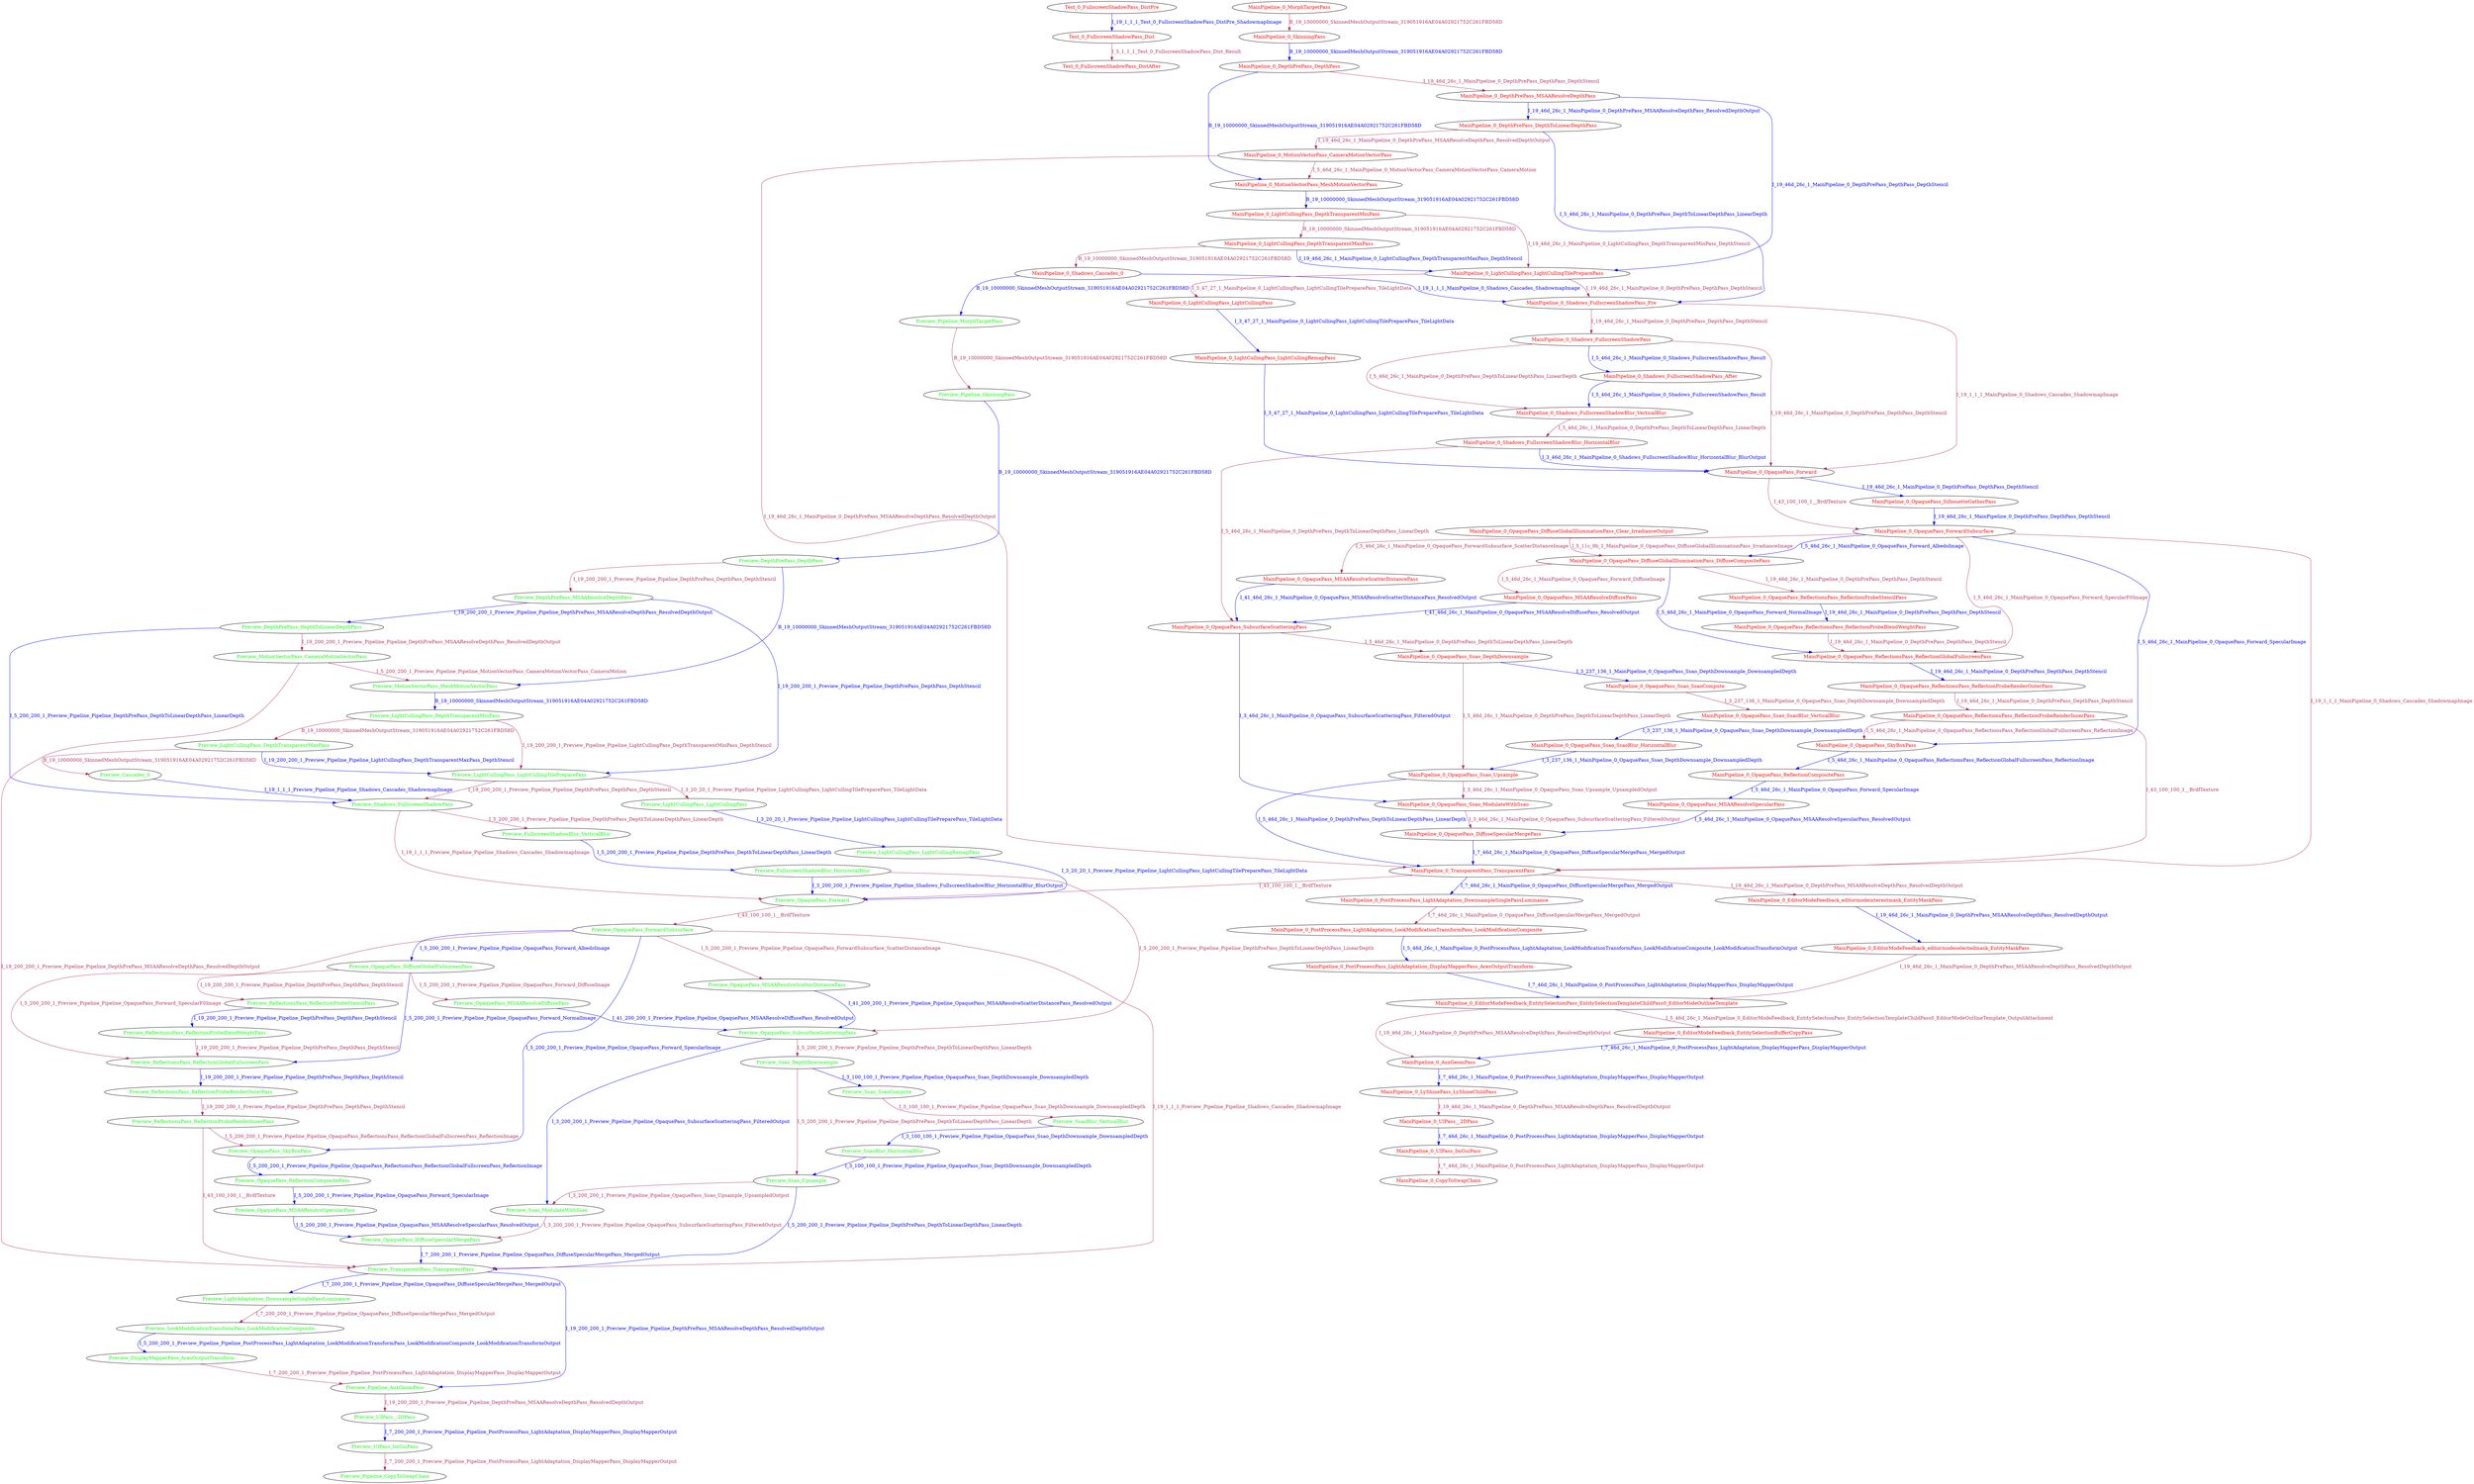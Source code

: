 digraph { Test_0_FullscreenShadowPass_DistAfter [fontcolor=red]
 Test_0_FullscreenShadowPass_Dist [fontcolor=red]
 Test_0_FullscreenShadowPass_DistPre [fontcolor=red]
 Preview_Pipeline_CopyToSwapChain [fontcolor=green]
 Preview_UIPass_ImGuiPass [fontcolor=green]
 Preview_UIPass__2DPass [fontcolor=green]
 Preview_Pipeline_AuxGeomPass [fontcolor=green]
 Preview_DisplayMapperPass_AcesOutputTransform [fontcolor=green]
 Preview_LookModificationTransformPass_LookModificationComposite [fontcolor=green]
 Preview_LightAdaptation_DownsampleSinglePassLuminance [fontcolor=green]
 Preview_TransparentPass_TransparentPass [fontcolor=green]
 Preview_OpaquePass_DiffuseSpecularMergePass [fontcolor=green]
 Preview_Ssao_ModulateWithSsao [fontcolor=green]
 Preview_Ssao_Upsample [fontcolor=green]
 Preview_SsaoBlur_HorizontalBlur [fontcolor=green]
 Preview_SsaoBlur_VerticalBlur [fontcolor=green]
 Preview_Ssao_SsaoCompute [fontcolor=green]
 Preview_Ssao_DepthDownsample [fontcolor=green]
 Preview_OpaquePass_SubsurfaceScatteringPass [fontcolor=green]
 Preview_OpaquePass_MSAAResolveScatterDistancePass [fontcolor=green]
 Preview_OpaquePass_MSAAResolveSpecularPass [fontcolor=green]
 Preview_OpaquePass_MSAAResolveDiffusePass [fontcolor=green]
 Preview_OpaquePass_ReflectionCompositePass [fontcolor=green]
 Preview_OpaquePass_SkyBoxPass [fontcolor=green]
 Preview_ReflectionsPass_ReflectionProbeRenderInnerPass [fontcolor=green]
 Preview_ReflectionsPass_ReflectionProbeRenderOuterPass [fontcolor=green]
 Preview_ReflectionsPass_ReflectionGlobalFullscreenPass [fontcolor=green]
 Preview_ReflectionsPass_ReflectionProbeBlendWeightPass [fontcolor=green]
 Preview_ReflectionsPass_ReflectionProbeStencilPass [fontcolor=green]
 Preview_OpaquePass_DiffuseGlobalFullscreenPass [fontcolor=green]
 Preview_OpaquePass_ForwardSubsurface [fontcolor=green]
 Preview_OpaquePass_Forward [fontcolor=green]
 Preview_FullscreenShadowBlur_HorizontalBlur [fontcolor=green]
 Preview_FullscreenShadowBlur_VerticalBlur [fontcolor=green]
 Preview_Shadows_FullscreenShadowPass [fontcolor=green]
 Preview_Cascades_0 [fontcolor=green]
 Preview_LightCullingPass_LightCullingRemapPass [fontcolor=green]
 Preview_LightCullingPass_LightCullingPass [fontcolor=green]
 Preview_LightCullingPass_LightCullingTilePreparePass [fontcolor=green]
 Preview_LightCullingPass_DepthTransparentMaxPass [fontcolor=green]
 Preview_LightCullingPass_DepthTransparentMinPass [fontcolor=green]
 Preview_MotionVectorPass_MeshMotionVectorPass [fontcolor=green]
 Preview_MotionVectorPass_CameraMotionVectorPass [fontcolor=green]
 Preview_DepthPrePass_DepthToLinearDepthPass [fontcolor=green]
 Preview_DepthPrePass_MSAAResolveDepthPass [fontcolor=green]
 Preview_DepthPrePass_DepthPass [fontcolor=green]
 Preview_Pipeline_SkinningPass [fontcolor=green]
 Preview_Pipeline_MorphTargetPass [fontcolor=green]
 MainPipeline_0_CopyToSwapChain [fontcolor=red]
 MainPipeline_0_UIPass_ImGuiPass [fontcolor=red]
 MainPipeline_0_UIPass__2DPass [fontcolor=red]
 MainPipeline_0_LyShinePass_LyShineChildPass [fontcolor=red]
 MainPipeline_0_AuxGeomPass [fontcolor=red]
 MainPipeline_0_EditorModeFeedback_EntitySelectionBufferCopyPass [fontcolor=red]
 MainPipeline_0_EditorModeFeedback_EntitySelectionPass_EntitySelectionTemplateChildPass0_EditorModeOutlineTemplate [fontcolor=red]
 MainPipeline_0_EditorModeFeedback_editormodeselectedmask_EntityMaskPass [fontcolor=red]
 MainPipeline_0_EditorModeFeedback_editormodeinterestmask_EntityMaskPass [fontcolor=red]
 MainPipeline_0_PostProcessPass_LightAdaptation_DisplayMapperPass_AcesOutputTransform [fontcolor=red]
 MainPipeline_0_PostProcessPass_LightAdaptation_LookModificationTransformPass_LookModificationComposite [fontcolor=red]
 MainPipeline_0_PostProcessPass_LightAdaptation_DownsampleSinglePassLuminance [fontcolor=red]
 MainPipeline_0_TransparentPass_TransparentPass [fontcolor=red]
 MainPipeline_0_OpaquePass_DiffuseSpecularMergePass [fontcolor=red]
 MainPipeline_0_OpaquePass_Ssao_ModulateWithSsao [fontcolor=red]
 MainPipeline_0_OpaquePass_Ssao_Upsample [fontcolor=red]
 MainPipeline_0_OpaquePass_Ssao_SsaoBlur_HorizontalBlur [fontcolor=red]
 MainPipeline_0_OpaquePass_Ssao_SsaoBlur_VerticalBlur [fontcolor=red]
 MainPipeline_0_OpaquePass_Ssao_SsaoCompute [fontcolor=red]
 MainPipeline_0_OpaquePass_Ssao_DepthDownsample [fontcolor=red]
 MainPipeline_0_OpaquePass_SubsurfaceScatteringPass [fontcolor=red]
 MainPipeline_0_OpaquePass_MSAAResolveScatterDistancePass [fontcolor=red]
 MainPipeline_0_OpaquePass_MSAAResolveSpecularPass [fontcolor=red]
 MainPipeline_0_OpaquePass_MSAAResolveDiffusePass [fontcolor=red]
 MainPipeline_0_OpaquePass_ReflectionCompositePass [fontcolor=red]
 MainPipeline_0_OpaquePass_SkyBoxPass [fontcolor=red]
 MainPipeline_0_OpaquePass_ReflectionsPass_ReflectionProbeRenderInnerPass [fontcolor=red]
 MainPipeline_0_OpaquePass_ReflectionsPass_ReflectionProbeRenderOuterPass [fontcolor=red]
 MainPipeline_0_OpaquePass_ReflectionsPass_ReflectionGlobalFullscreenPass [fontcolor=red]
 MainPipeline_0_OpaquePass_ReflectionsPass_ReflectionProbeBlendWeightPass [fontcolor=red]
 MainPipeline_0_OpaquePass_ReflectionsPass_ReflectionProbeStencilPass [fontcolor=red]
 MainPipeline_0_OpaquePass_DiffuseGlobalIlluminationPass_DiffuseCompositePass [fontcolor=red]
 MainPipeline_0_OpaquePass_DiffuseGlobalIlluminationPass_Clear_IrradianceOutput [fontcolor=red]
 MainPipeline_0_OpaquePass_ForwardSubsurface [fontcolor=red]
 MainPipeline_0_OpaquePass_SilhouetteGatherPass [fontcolor=red]
 MainPipeline_0_OpaquePass_Forward [fontcolor=red]
 MainPipeline_0_Shadows_FullscreenShadowBlur_HorizontalBlur [fontcolor=red]
 MainPipeline_0_Shadows_FullscreenShadowBlur_VerticalBlur [fontcolor=red]
 MainPipeline_0_Shadows_FullscreenShadowPass_After [fontcolor=red]
 MainPipeline_0_Shadows_FullscreenShadowPass [fontcolor=red]
 MainPipeline_0_Shadows_FullscreenShadowPass_Pre [fontcolor=red]
 MainPipeline_0_Shadows_Cascades_0 [fontcolor=red]
 MainPipeline_0_LightCullingPass_LightCullingRemapPass [fontcolor=red]
 MainPipeline_0_LightCullingPass_LightCullingPass [fontcolor=red]
 MainPipeline_0_LightCullingPass_LightCullingTilePreparePass [fontcolor=red]
 MainPipeline_0_LightCullingPass_DepthTransparentMaxPass [fontcolor=red]
 MainPipeline_0_LightCullingPass_DepthTransparentMinPass [fontcolor=red]
 MainPipeline_0_MotionVectorPass_MeshMotionVectorPass [fontcolor=red]
 MainPipeline_0_MotionVectorPass_CameraMotionVectorPass [fontcolor=red]
 MainPipeline_0_DepthPrePass_DepthToLinearDepthPass [fontcolor=red]
 MainPipeline_0_DepthPrePass_MSAAResolveDepthPass [fontcolor=red]
 MainPipeline_0_DepthPrePass_DepthPass [fontcolor=red]
 MainPipeline_0_SkinningPass [fontcolor=red]
 MainPipeline_0_MorphTargetPass [fontcolor=red]
  MainPipeline_0_MorphTargetPass -> MainPipeline_0_SkinningPass  [label=B_19_10000000_SkinnedMeshOutputStream_319051916AE04A02921752C261FBD58D]
 [color=maroon] [fontcolor=maroon]  MainPipeline_0_SkinningPass -> MainPipeline_0_DepthPrePass_DepthPass  [label=B_19_10000000_SkinnedMeshOutputStream_319051916AE04A02921752C261FBD58D]
 [color=blue] [fontcolor=blue]  MainPipeline_0_DepthPrePass_DepthPass -> MainPipeline_0_DepthPrePass_MSAAResolveDepthPass  [label=I_19_46d_26c_1_MainPipeline_0_DepthPrePass_DepthPass_DepthStencil]
 [color=maroon] [fontcolor=maroon]  MainPipeline_0_DepthPrePass_MSAAResolveDepthPass -> MainPipeline_0_DepthPrePass_DepthToLinearDepthPass  [label=I_19_46d_26c_1_MainPipeline_0_DepthPrePass_MSAAResolveDepthPass_ResolvedDepthOutput]
 [color=blue] [fontcolor=blue]  MainPipeline_0_DepthPrePass_DepthToLinearDepthPass -> MainPipeline_0_MotionVectorPass_CameraMotionVectorPass  [label=I_19_46d_26c_1_MainPipeline_0_DepthPrePass_MSAAResolveDepthPass_ResolvedDepthOutput]
 [color=maroon] [fontcolor=maroon]  MainPipeline_0_DepthPrePass_DepthPass -> MainPipeline_0_MotionVectorPass_MeshMotionVectorPass  [label=B_19_10000000_SkinnedMeshOutputStream_319051916AE04A02921752C261FBD58D]
 [color=blue] [fontcolor=blue]  MainPipeline_0_MotionVectorPass_CameraMotionVectorPass -> MainPipeline_0_MotionVectorPass_MeshMotionVectorPass  [label=I_5_46d_26c_1_MainPipeline_0_MotionVectorPass_CameraMotionVectorPass_CameraMotion]
 [color=maroon] [fontcolor=maroon]  MainPipeline_0_MotionVectorPass_MeshMotionVectorPass -> MainPipeline_0_LightCullingPass_DepthTransparentMinPass  [label=B_19_10000000_SkinnedMeshOutputStream_319051916AE04A02921752C261FBD58D]
 [color=blue] [fontcolor=blue]  MainPipeline_0_LightCullingPass_DepthTransparentMinPass -> MainPipeline_0_LightCullingPass_DepthTransparentMaxPass  [label=B_19_10000000_SkinnedMeshOutputStream_319051916AE04A02921752C261FBD58D]
 [color=maroon] [fontcolor=maroon]  MainPipeline_0_DepthPrePass_MSAAResolveDepthPass -> MainPipeline_0_LightCullingPass_LightCullingTilePreparePass  [label=I_19_46d_26c_1_MainPipeline_0_DepthPrePass_DepthPass_DepthStencil]
 [color=blue] [fontcolor=blue]  MainPipeline_0_LightCullingPass_DepthTransparentMinPass -> MainPipeline_0_LightCullingPass_LightCullingTilePreparePass  [label=I_19_46d_26c_1_MainPipeline_0_LightCullingPass_DepthTransparentMinPass_DepthStencil]
 [color=maroon] [fontcolor=maroon]  MainPipeline_0_LightCullingPass_DepthTransparentMaxPass -> MainPipeline_0_LightCullingPass_LightCullingTilePreparePass  [label=I_19_46d_26c_1_MainPipeline_0_LightCullingPass_DepthTransparentMaxPass_DepthStencil]
 [color=blue] [fontcolor=blue]  MainPipeline_0_LightCullingPass_LightCullingTilePreparePass -> MainPipeline_0_LightCullingPass_LightCullingPass  [label=I_3_47_27_1_MainPipeline_0_LightCullingPass_LightCullingTilePreparePass_TileLightData]
 [color=maroon] [fontcolor=maroon]  MainPipeline_0_LightCullingPass_LightCullingPass -> MainPipeline_0_LightCullingPass_LightCullingRemapPass  [label=I_3_47_27_1_MainPipeline_0_LightCullingPass_LightCullingTilePreparePass_TileLightData]
 [color=blue] [fontcolor=blue]  MainPipeline_0_LightCullingPass_DepthTransparentMaxPass -> MainPipeline_0_Shadows_Cascades_0  [label=B_19_10000000_SkinnedMeshOutputStream_319051916AE04A02921752C261FBD58D]
 [color=maroon] [fontcolor=maroon]  MainPipeline_0_Shadows_Cascades_0 -> MainPipeline_0_Shadows_FullscreenShadowPass_Pre  [label=I_19_1_1_1_MainPipeline_0_Shadows_Cascades_ShadowmapImage]
 [color=blue] [fontcolor=blue]  MainPipeline_0_LightCullingPass_LightCullingTilePreparePass -> MainPipeline_0_Shadows_FullscreenShadowPass_Pre  [label=I_19_46d_26c_1_MainPipeline_0_DepthPrePass_DepthPass_DepthStencil]
 [color=maroon] [fontcolor=maroon]  MainPipeline_0_DepthPrePass_DepthToLinearDepthPass -> MainPipeline_0_Shadows_FullscreenShadowPass_Pre  [label=I_5_46d_26c_1_MainPipeline_0_DepthPrePass_DepthToLinearDepthPass_LinearDepth]
 [color=blue] [fontcolor=blue]  MainPipeline_0_Shadows_FullscreenShadowPass_Pre -> MainPipeline_0_Shadows_FullscreenShadowPass  [label=I_19_46d_26c_1_MainPipeline_0_DepthPrePass_DepthPass_DepthStencil]
 [color=maroon] [fontcolor=maroon]  MainPipeline_0_Shadows_FullscreenShadowPass -> MainPipeline_0_Shadows_FullscreenShadowPass_After  [label=I_5_46d_26c_1_MainPipeline_0_Shadows_FullscreenShadowPass_Result]
 [color=blue] [fontcolor=blue]  MainPipeline_0_Shadows_FullscreenShadowPass -> MainPipeline_0_Shadows_FullscreenShadowBlur_VerticalBlur  [label=I_5_46d_26c_1_MainPipeline_0_DepthPrePass_DepthToLinearDepthPass_LinearDepth]
 [color=maroon] [fontcolor=maroon]  MainPipeline_0_Shadows_FullscreenShadowPass_After -> MainPipeline_0_Shadows_FullscreenShadowBlur_VerticalBlur  [label=I_5_46d_26c_1_MainPipeline_0_Shadows_FullscreenShadowPass_Result]
 [color=blue] [fontcolor=blue]  MainPipeline_0_Shadows_FullscreenShadowBlur_VerticalBlur -> MainPipeline_0_Shadows_FullscreenShadowBlur_HorizontalBlur  [label=I_5_46d_26c_1_MainPipeline_0_DepthPrePass_DepthToLinearDepthPass_LinearDepth]
 [color=maroon] [fontcolor=maroon]  MainPipeline_0_Shadows_FullscreenShadowBlur_HorizontalBlur -> MainPipeline_0_OpaquePass_Forward  [label=I_3_46d_26c_1_MainPipeline_0_Shadows_FullscreenShadowBlur_HorizontalBlur_BlurOutput]
 [color=blue] [fontcolor=blue]  MainPipeline_0_Shadows_FullscreenShadowPass_Pre -> MainPipeline_0_OpaquePass_Forward  [label=I_19_1_1_1_MainPipeline_0_Shadows_Cascades_ShadowmapImage]
 [color=maroon] [fontcolor=maroon]  MainPipeline_0_LightCullingPass_LightCullingRemapPass -> MainPipeline_0_OpaquePass_Forward  [label=I_3_47_27_1_MainPipeline_0_LightCullingPass_LightCullingTilePreparePass_TileLightData]
 [color=blue] [fontcolor=blue]  MainPipeline_0_Shadows_FullscreenShadowPass -> MainPipeline_0_OpaquePass_Forward  [label=I_19_46d_26c_1_MainPipeline_0_DepthPrePass_DepthPass_DepthStencil]
 [color=maroon] [fontcolor=maroon]  MainPipeline_0_OpaquePass_Forward -> MainPipeline_0_OpaquePass_SilhouetteGatherPass  [label=I_19_46d_26c_1_MainPipeline_0_DepthPrePass_DepthPass_DepthStencil]
 [color=blue] [fontcolor=blue]  MainPipeline_0_OpaquePass_Forward -> MainPipeline_0_OpaquePass_ForwardSubsurface  [label=I_43_100_100_1__BrdfTexture]
 [color=maroon] [fontcolor=maroon]  MainPipeline_0_OpaquePass_SilhouetteGatherPass -> MainPipeline_0_OpaquePass_ForwardSubsurface  [label=I_19_46d_26c_1_MainPipeline_0_DepthPrePass_DepthPass_DepthStencil]
 [color=blue] [fontcolor=blue]  MainPipeline_0_OpaquePass_DiffuseGlobalIlluminationPass_Clear_IrradianceOutput -> MainPipeline_0_OpaquePass_DiffuseGlobalIlluminationPass_DiffuseCompositePass  [label=I_5_11c_9b_1_MainPipeline_0_OpaquePass_DiffuseGlobalIlluminationPass_IrradianceImage]
 [color=maroon] [fontcolor=maroon]  MainPipeline_0_OpaquePass_ForwardSubsurface -> MainPipeline_0_OpaquePass_DiffuseGlobalIlluminationPass_DiffuseCompositePass  [label=I_5_46d_26c_1_MainPipeline_0_OpaquePass_Forward_AlbedoImage]
 [color=blue] [fontcolor=blue]  MainPipeline_0_OpaquePass_DiffuseGlobalIlluminationPass_DiffuseCompositePass -> MainPipeline_0_OpaquePass_ReflectionsPass_ReflectionProbeStencilPass  [label=I_19_46d_26c_1_MainPipeline_0_DepthPrePass_DepthPass_DepthStencil]
 [color=maroon] [fontcolor=maroon]  MainPipeline_0_OpaquePass_ReflectionsPass_ReflectionProbeStencilPass -> MainPipeline_0_OpaquePass_ReflectionsPass_ReflectionProbeBlendWeightPass  [label=I_19_46d_26c_1_MainPipeline_0_DepthPrePass_DepthPass_DepthStencil]
 [color=blue] [fontcolor=blue]  MainPipeline_0_OpaquePass_ReflectionsPass_ReflectionProbeBlendWeightPass -> MainPipeline_0_OpaquePass_ReflectionsPass_ReflectionGlobalFullscreenPass  [label=I_19_46d_26c_1_MainPipeline_0_DepthPrePass_DepthPass_DepthStencil]
 [color=maroon] [fontcolor=maroon]  MainPipeline_0_OpaquePass_DiffuseGlobalIlluminationPass_DiffuseCompositePass -> MainPipeline_0_OpaquePass_ReflectionsPass_ReflectionGlobalFullscreenPass  [label=I_5_46d_26c_1_MainPipeline_0_OpaquePass_Forward_NormalImage]
 [color=blue] [fontcolor=blue]  MainPipeline_0_OpaquePass_ForwardSubsurface -> MainPipeline_0_OpaquePass_ReflectionsPass_ReflectionGlobalFullscreenPass  [label=I_5_46d_26c_1_MainPipeline_0_OpaquePass_Forward_SpecularF0Image]
 [color=maroon] [fontcolor=maroon]  MainPipeline_0_OpaquePass_ReflectionsPass_ReflectionGlobalFullscreenPass -> MainPipeline_0_OpaquePass_ReflectionsPass_ReflectionProbeRenderOuterPass  [label=I_19_46d_26c_1_MainPipeline_0_DepthPrePass_DepthPass_DepthStencil]
 [color=blue] [fontcolor=blue]  MainPipeline_0_OpaquePass_ReflectionsPass_ReflectionProbeRenderOuterPass -> MainPipeline_0_OpaquePass_ReflectionsPass_ReflectionProbeRenderInnerPass  [label=I_19_46d_26c_1_MainPipeline_0_DepthPrePass_DepthPass_DepthStencil]
 [color=maroon] [fontcolor=maroon]  MainPipeline_0_OpaquePass_ForwardSubsurface -> MainPipeline_0_OpaquePass_SkyBoxPass  [label=I_5_46d_26c_1_MainPipeline_0_OpaquePass_Forward_SpecularImage]
 [color=blue] [fontcolor=blue]  MainPipeline_0_OpaquePass_ReflectionsPass_ReflectionProbeRenderInnerPass -> MainPipeline_0_OpaquePass_SkyBoxPass  [label=I_5_46d_26c_1_MainPipeline_0_OpaquePass_ReflectionsPass_ReflectionGlobalFullscreenPass_ReflectionImage]
 [color=maroon] [fontcolor=maroon]  MainPipeline_0_OpaquePass_SkyBoxPass -> MainPipeline_0_OpaquePass_ReflectionCompositePass  [label=I_5_46d_26c_1_MainPipeline_0_OpaquePass_ReflectionsPass_ReflectionGlobalFullscreenPass_ReflectionImage]
 [color=blue] [fontcolor=blue]  MainPipeline_0_OpaquePass_DiffuseGlobalIlluminationPass_DiffuseCompositePass -> MainPipeline_0_OpaquePass_MSAAResolveDiffusePass  [label=I_5_46d_26c_1_MainPipeline_0_OpaquePass_Forward_DiffuseImage]
 [color=maroon] [fontcolor=maroon]  MainPipeline_0_OpaquePass_ReflectionCompositePass -> MainPipeline_0_OpaquePass_MSAAResolveSpecularPass  [label=I_5_46d_26c_1_MainPipeline_0_OpaquePass_Forward_SpecularImage]
 [color=blue] [fontcolor=blue]  MainPipeline_0_OpaquePass_ForwardSubsurface -> MainPipeline_0_OpaquePass_MSAAResolveScatterDistancePass  [label=I_5_46d_26c_1_MainPipeline_0_OpaquePass_ForwardSubsurface_ScatterDistanceImage]
 [color=maroon] [fontcolor=maroon]  MainPipeline_0_OpaquePass_MSAAResolveDiffusePass -> MainPipeline_0_OpaquePass_SubsurfaceScatteringPass  [label=I_41_46d_26c_1_MainPipeline_0_OpaquePass_MSAAResolveDiffusePass_ResolvedOutput]
 [color=blue] [fontcolor=blue]  MainPipeline_0_Shadows_FullscreenShadowBlur_HorizontalBlur -> MainPipeline_0_OpaquePass_SubsurfaceScatteringPass  [label=I_5_46d_26c_1_MainPipeline_0_DepthPrePass_DepthToLinearDepthPass_LinearDepth]
 [color=maroon] [fontcolor=maroon]  MainPipeline_0_OpaquePass_MSAAResolveScatterDistancePass -> MainPipeline_0_OpaquePass_SubsurfaceScatteringPass  [label=I_41_46d_26c_1_MainPipeline_0_OpaquePass_MSAAResolveScatterDistancePass_ResolvedOutput]
 [color=blue] [fontcolor=blue]  MainPipeline_0_OpaquePass_SubsurfaceScatteringPass -> MainPipeline_0_OpaquePass_Ssao_DepthDownsample  [label=I_5_46d_26c_1_MainPipeline_0_DepthPrePass_DepthToLinearDepthPass_LinearDepth]
 [color=maroon] [fontcolor=maroon]  MainPipeline_0_OpaquePass_Ssao_DepthDownsample -> MainPipeline_0_OpaquePass_Ssao_SsaoCompute  [label=I_3_237_136_1_MainPipeline_0_OpaquePass_Ssao_DepthDownsample_DownsampledDepth]
 [color=blue] [fontcolor=blue]  MainPipeline_0_OpaquePass_Ssao_SsaoCompute -> MainPipeline_0_OpaquePass_Ssao_SsaoBlur_VerticalBlur  [label=I_3_237_136_1_MainPipeline_0_OpaquePass_Ssao_DepthDownsample_DownsampledDepth]
 [color=maroon] [fontcolor=maroon]  MainPipeline_0_OpaquePass_Ssao_SsaoBlur_VerticalBlur -> MainPipeline_0_OpaquePass_Ssao_SsaoBlur_HorizontalBlur  [label=I_3_237_136_1_MainPipeline_0_OpaquePass_Ssao_DepthDownsample_DownsampledDepth]
 [color=blue] [fontcolor=blue]  MainPipeline_0_OpaquePass_Ssao_DepthDownsample -> MainPipeline_0_OpaquePass_Ssao_Upsample  [label=I_5_46d_26c_1_MainPipeline_0_DepthPrePass_DepthToLinearDepthPass_LinearDepth]
 [color=maroon] [fontcolor=maroon]  MainPipeline_0_OpaquePass_Ssao_SsaoBlur_HorizontalBlur -> MainPipeline_0_OpaquePass_Ssao_Upsample  [label=I_3_237_136_1_MainPipeline_0_OpaquePass_Ssao_DepthDownsample_DownsampledDepth]
 [color=blue] [fontcolor=blue]  MainPipeline_0_OpaquePass_Ssao_Upsample -> MainPipeline_0_OpaquePass_Ssao_ModulateWithSsao  [label=I_3_46d_26c_1_MainPipeline_0_OpaquePass_Ssao_Upsample_UpsampledOutput]
 [color=maroon] [fontcolor=maroon]  MainPipeline_0_OpaquePass_SubsurfaceScatteringPass -> MainPipeline_0_OpaquePass_Ssao_ModulateWithSsao  [label=I_3_46d_26c_1_MainPipeline_0_OpaquePass_SubsurfaceScatteringPass_FilteredOutput]
 [color=blue] [fontcolor=blue]  MainPipeline_0_OpaquePass_Ssao_ModulateWithSsao -> MainPipeline_0_OpaquePass_DiffuseSpecularMergePass  [label=I_3_46d_26c_1_MainPipeline_0_OpaquePass_SubsurfaceScatteringPass_FilteredOutput]
 [color=maroon] [fontcolor=maroon]  MainPipeline_0_OpaquePass_MSAAResolveSpecularPass -> MainPipeline_0_OpaquePass_DiffuseSpecularMergePass  [label=I_5_46d_26c_1_MainPipeline_0_OpaquePass_MSAAResolveSpecularPass_ResolvedOutput]
 [color=blue] [fontcolor=blue]  MainPipeline_0_OpaquePass_ReflectionsPass_ReflectionProbeRenderInnerPass -> MainPipeline_0_TransparentPass_TransparentPass  [label=I_43_100_100_1__BrdfTexture]
 [color=maroon] [fontcolor=maroon]  MainPipeline_0_OpaquePass_DiffuseSpecularMergePass -> MainPipeline_0_TransparentPass_TransparentPass  [label=I_7_46d_26c_1_MainPipeline_0_OpaquePass_DiffuseSpecularMergePass_MergedOutput]
 [color=blue] [fontcolor=blue]  MainPipeline_0_OpaquePass_ForwardSubsurface -> MainPipeline_0_TransparentPass_TransparentPass  [label=I_19_1_1_1_MainPipeline_0_Shadows_Cascades_ShadowmapImage]
 [color=maroon] [fontcolor=maroon]  MainPipeline_0_OpaquePass_Ssao_Upsample -> MainPipeline_0_TransparentPass_TransparentPass  [label=I_5_46d_26c_1_MainPipeline_0_DepthPrePass_DepthToLinearDepthPass_LinearDepth]
 [color=blue] [fontcolor=blue]  MainPipeline_0_MotionVectorPass_CameraMotionVectorPass -> MainPipeline_0_TransparentPass_TransparentPass  [label=I_19_46d_26c_1_MainPipeline_0_DepthPrePass_MSAAResolveDepthPass_ResolvedDepthOutput]
 [color=maroon] [fontcolor=maroon]  MainPipeline_0_TransparentPass_TransparentPass -> MainPipeline_0_PostProcessPass_LightAdaptation_DownsampleSinglePassLuminance  [label=I_7_46d_26c_1_MainPipeline_0_OpaquePass_DiffuseSpecularMergePass_MergedOutput]
 [color=blue] [fontcolor=blue]  MainPipeline_0_PostProcessPass_LightAdaptation_DownsampleSinglePassLuminance -> MainPipeline_0_PostProcessPass_LightAdaptation_LookModificationTransformPass_LookModificationComposite  [label=I_7_46d_26c_1_MainPipeline_0_OpaquePass_DiffuseSpecularMergePass_MergedOutput]
 [color=maroon] [fontcolor=maroon]  MainPipeline_0_PostProcessPass_LightAdaptation_LookModificationTransformPass_LookModificationComposite -> MainPipeline_0_PostProcessPass_LightAdaptation_DisplayMapperPass_AcesOutputTransform  [label=I_5_46d_26c_1_MainPipeline_0_PostProcessPass_LightAdaptation_LookModificationTransformPass_LookModificationComposite_LookModificationTransformOutput]
 [color=blue] [fontcolor=blue]  MainPipeline_0_TransparentPass_TransparentPass -> MainPipeline_0_EditorModeFeedback_editormodeinterestmask_EntityMaskPass  [label=I_19_46d_26c_1_MainPipeline_0_DepthPrePass_MSAAResolveDepthPass_ResolvedDepthOutput]
 [color=maroon] [fontcolor=maroon]  MainPipeline_0_EditorModeFeedback_editormodeinterestmask_EntityMaskPass -> MainPipeline_0_EditorModeFeedback_editormodeselectedmask_EntityMaskPass  [label=I_19_46d_26c_1_MainPipeline_0_DepthPrePass_MSAAResolveDepthPass_ResolvedDepthOutput]
 [color=blue] [fontcolor=blue]  MainPipeline_0_EditorModeFeedback_editormodeselectedmask_EntityMaskPass -> MainPipeline_0_EditorModeFeedback_EntitySelectionPass_EntitySelectionTemplateChildPass0_EditorModeOutlineTemplate  [label=I_19_46d_26c_1_MainPipeline_0_DepthPrePass_MSAAResolveDepthPass_ResolvedDepthOutput]
 [color=maroon] [fontcolor=maroon]  MainPipeline_0_PostProcessPass_LightAdaptation_DisplayMapperPass_AcesOutputTransform -> MainPipeline_0_EditorModeFeedback_EntitySelectionPass_EntitySelectionTemplateChildPass0_EditorModeOutlineTemplate  [label=I_7_46d_26c_1_MainPipeline_0_PostProcessPass_LightAdaptation_DisplayMapperPass_DisplayMapperOutput]
 [color=blue] [fontcolor=blue]  MainPipeline_0_EditorModeFeedback_EntitySelectionPass_EntitySelectionTemplateChildPass0_EditorModeOutlineTemplate -> MainPipeline_0_EditorModeFeedback_EntitySelectionBufferCopyPass  [label=I_5_46d_26c_1_MainPipeline_0_EditorModeFeedback_EntitySelectionPass_EntitySelectionTemplateChildPass0_EditorModeOutlineTemplate_OutputAttachment]
 [color=maroon] [fontcolor=maroon]  MainPipeline_0_EditorModeFeedback_EntitySelectionBufferCopyPass -> MainPipeline_0_AuxGeomPass  [label=I_7_46d_26c_1_MainPipeline_0_PostProcessPass_LightAdaptation_DisplayMapperPass_DisplayMapperOutput]
 [color=blue] [fontcolor=blue]  MainPipeline_0_EditorModeFeedback_EntitySelectionPass_EntitySelectionTemplateChildPass0_EditorModeOutlineTemplate -> MainPipeline_0_AuxGeomPass  [label=I_19_46d_26c_1_MainPipeline_0_DepthPrePass_MSAAResolveDepthPass_ResolvedDepthOutput]
 [color=maroon] [fontcolor=maroon]  MainPipeline_0_AuxGeomPass -> MainPipeline_0_LyShinePass_LyShineChildPass  [label=I_7_46d_26c_1_MainPipeline_0_PostProcessPass_LightAdaptation_DisplayMapperPass_DisplayMapperOutput]
 [color=blue] [fontcolor=blue]  MainPipeline_0_LyShinePass_LyShineChildPass -> MainPipeline_0_UIPass__2DPass  [label=I_19_46d_26c_1_MainPipeline_0_DepthPrePass_MSAAResolveDepthPass_ResolvedDepthOutput]
 [color=maroon] [fontcolor=maroon]  MainPipeline_0_UIPass__2DPass -> MainPipeline_0_UIPass_ImGuiPass  [label=I_7_46d_26c_1_MainPipeline_0_PostProcessPass_LightAdaptation_DisplayMapperPass_DisplayMapperOutput]
 [color=blue] [fontcolor=blue]  MainPipeline_0_UIPass_ImGuiPass -> MainPipeline_0_CopyToSwapChain  [label=I_7_46d_26c_1_MainPipeline_0_PostProcessPass_LightAdaptation_DisplayMapperPass_DisplayMapperOutput]
 [color=maroon] [fontcolor=maroon]  MainPipeline_0_Shadows_Cascades_0 -> Preview_Pipeline_MorphTargetPass  [label=B_19_10000000_SkinnedMeshOutputStream_319051916AE04A02921752C261FBD58D]
 [color=blue] [fontcolor=blue] Preview_Pipeline_MorphTargetPass -> Preview_Pipeline_SkinningPass  [label=B_19_10000000_SkinnedMeshOutputStream_319051916AE04A02921752C261FBD58D]
 [color=maroon] [fontcolor=maroon] Preview_Pipeline_SkinningPass -> Preview_DepthPrePass_DepthPass  [label=B_19_10000000_SkinnedMeshOutputStream_319051916AE04A02921752C261FBD58D]
 [color=blue] [fontcolor=blue] Preview_DepthPrePass_DepthPass -> Preview_DepthPrePass_MSAAResolveDepthPass  [label=I_19_200_200_1_Preview_Pipeline_Pipeline_DepthPrePass_DepthPass_DepthStencil]
 [color=maroon] [fontcolor=maroon] Preview_DepthPrePass_MSAAResolveDepthPass -> Preview_DepthPrePass_DepthToLinearDepthPass  [label=I_19_200_200_1_Preview_Pipeline_Pipeline_DepthPrePass_MSAAResolveDepthPass_ResolvedDepthOutput]
 [color=blue] [fontcolor=blue] Preview_DepthPrePass_DepthToLinearDepthPass -> Preview_MotionVectorPass_CameraMotionVectorPass  [label=I_19_200_200_1_Preview_Pipeline_Pipeline_DepthPrePass_MSAAResolveDepthPass_ResolvedDepthOutput]
 [color=maroon] [fontcolor=maroon] Preview_DepthPrePass_DepthPass -> Preview_MotionVectorPass_MeshMotionVectorPass  [label=B_19_10000000_SkinnedMeshOutputStream_319051916AE04A02921752C261FBD58D]
 [color=blue] [fontcolor=blue] Preview_MotionVectorPass_CameraMotionVectorPass -> Preview_MotionVectorPass_MeshMotionVectorPass  [label=I_5_200_200_1_Preview_Pipeline_Pipeline_MotionVectorPass_CameraMotionVectorPass_CameraMotion]
 [color=maroon] [fontcolor=maroon] Preview_MotionVectorPass_MeshMotionVectorPass -> Preview_LightCullingPass_DepthTransparentMinPass  [label=B_19_10000000_SkinnedMeshOutputStream_319051916AE04A02921752C261FBD58D]
 [color=blue] [fontcolor=blue] Preview_LightCullingPass_DepthTransparentMinPass -> Preview_LightCullingPass_DepthTransparentMaxPass  [label=B_19_10000000_SkinnedMeshOutputStream_319051916AE04A02921752C261FBD58D]
 [color=maroon] [fontcolor=maroon] Preview_DepthPrePass_MSAAResolveDepthPass -> Preview_LightCullingPass_LightCullingTilePreparePass  [label=I_19_200_200_1_Preview_Pipeline_Pipeline_DepthPrePass_DepthPass_DepthStencil]
 [color=blue] [fontcolor=blue] Preview_LightCullingPass_DepthTransparentMinPass -> Preview_LightCullingPass_LightCullingTilePreparePass  [label=I_19_200_200_1_Preview_Pipeline_Pipeline_LightCullingPass_DepthTransparentMinPass_DepthStencil]
 [color=maroon] [fontcolor=maroon] Preview_LightCullingPass_DepthTransparentMaxPass -> Preview_LightCullingPass_LightCullingTilePreparePass  [label=I_19_200_200_1_Preview_Pipeline_Pipeline_LightCullingPass_DepthTransparentMaxPass_DepthStencil]
 [color=blue] [fontcolor=blue] Preview_LightCullingPass_LightCullingTilePreparePass -> Preview_LightCullingPass_LightCullingPass  [label=I_3_20_20_1_Preview_Pipeline_Pipeline_LightCullingPass_LightCullingTilePreparePass_TileLightData]
 [color=maroon] [fontcolor=maroon] Preview_LightCullingPass_LightCullingPass -> Preview_LightCullingPass_LightCullingRemapPass  [label=I_3_20_20_1_Preview_Pipeline_Pipeline_LightCullingPass_LightCullingTilePreparePass_TileLightData]
 [color=blue] [fontcolor=blue] Preview_LightCullingPass_DepthTransparentMaxPass -> Preview_Cascades_0  [label=B_19_10000000_SkinnedMeshOutputStream_319051916AE04A02921752C261FBD58D]
 [color=maroon] [fontcolor=maroon] Preview_Cascades_0 -> Preview_Shadows_FullscreenShadowPass  [label=I_19_1_1_1_Preview_Pipeline_Pipeline_Shadows_Cascades_ShadowmapImage]
 [color=blue] [fontcolor=blue] Preview_LightCullingPass_LightCullingTilePreparePass -> Preview_Shadows_FullscreenShadowPass  [label=I_19_200_200_1_Preview_Pipeline_Pipeline_DepthPrePass_DepthPass_DepthStencil]
 [color=maroon] [fontcolor=maroon] Preview_DepthPrePass_DepthToLinearDepthPass -> Preview_Shadows_FullscreenShadowPass  [label=I_5_200_200_1_Preview_Pipeline_Pipeline_DepthPrePass_DepthToLinearDepthPass_LinearDepth]
 [color=blue] [fontcolor=blue] Preview_Shadows_FullscreenShadowPass -> Preview_FullscreenShadowBlur_VerticalBlur  [label=I_5_200_200_1_Preview_Pipeline_Pipeline_DepthPrePass_DepthToLinearDepthPass_LinearDepth]
 [color=maroon] [fontcolor=maroon] Preview_FullscreenShadowBlur_VerticalBlur -> Preview_FullscreenShadowBlur_HorizontalBlur  [label=I_5_200_200_1_Preview_Pipeline_Pipeline_DepthPrePass_DepthToLinearDepthPass_LinearDepth]
 [color=blue] [fontcolor=blue]  MainPipeline_0_TransparentPass_TransparentPass -> Preview_OpaquePass_Forward  [label=I_43_100_100_1__BrdfTexture]
 [color=maroon] [fontcolor=maroon] Preview_FullscreenShadowBlur_HorizontalBlur -> Preview_OpaquePass_Forward  [label=I_3_200_200_1_Preview_Pipeline_Pipeline_Shadows_FullscreenShadowBlur_HorizontalBlur_BlurOutput]
 [color=blue] [fontcolor=blue] Preview_Shadows_FullscreenShadowPass -> Preview_OpaquePass_Forward  [label=I_19_1_1_1_Preview_Pipeline_Pipeline_Shadows_Cascades_ShadowmapImage]
 [color=maroon] [fontcolor=maroon] Preview_LightCullingPass_LightCullingRemapPass -> Preview_OpaquePass_Forward  [label=I_3_20_20_1_Preview_Pipeline_Pipeline_LightCullingPass_LightCullingTilePreparePass_TileLightData]
 [color=blue] [fontcolor=blue] Preview_OpaquePass_Forward -> Preview_OpaquePass_ForwardSubsurface  [label=I_43_100_100_1__BrdfTexture]
 [color=maroon] [fontcolor=maroon] Preview_OpaquePass_ForwardSubsurface -> Preview_OpaquePass_DiffuseGlobalFullscreenPass  [label=I_5_200_200_1_Preview_Pipeline_Pipeline_OpaquePass_Forward_AlbedoImage]
 [color=blue] [fontcolor=blue] Preview_OpaquePass_DiffuseGlobalFullscreenPass -> Preview_ReflectionsPass_ReflectionProbeStencilPass  [label=I_19_200_200_1_Preview_Pipeline_Pipeline_DepthPrePass_DepthPass_DepthStencil]
 [color=maroon] [fontcolor=maroon] Preview_ReflectionsPass_ReflectionProbeStencilPass -> Preview_ReflectionsPass_ReflectionProbeBlendWeightPass  [label=I_19_200_200_1_Preview_Pipeline_Pipeline_DepthPrePass_DepthPass_DepthStencil]
 [color=blue] [fontcolor=blue] Preview_ReflectionsPass_ReflectionProbeBlendWeightPass -> Preview_ReflectionsPass_ReflectionGlobalFullscreenPass  [label=I_19_200_200_1_Preview_Pipeline_Pipeline_DepthPrePass_DepthPass_DepthStencil]
 [color=maroon] [fontcolor=maroon] Preview_OpaquePass_DiffuseGlobalFullscreenPass -> Preview_ReflectionsPass_ReflectionGlobalFullscreenPass  [label=I_5_200_200_1_Preview_Pipeline_Pipeline_OpaquePass_Forward_NormalImage]
 [color=blue] [fontcolor=blue] Preview_OpaquePass_ForwardSubsurface -> Preview_ReflectionsPass_ReflectionGlobalFullscreenPass  [label=I_5_200_200_1_Preview_Pipeline_Pipeline_OpaquePass_Forward_SpecularF0Image]
 [color=maroon] [fontcolor=maroon] Preview_ReflectionsPass_ReflectionGlobalFullscreenPass -> Preview_ReflectionsPass_ReflectionProbeRenderOuterPass  [label=I_19_200_200_1_Preview_Pipeline_Pipeline_DepthPrePass_DepthPass_DepthStencil]
 [color=blue] [fontcolor=blue] Preview_ReflectionsPass_ReflectionProbeRenderOuterPass -> Preview_ReflectionsPass_ReflectionProbeRenderInnerPass  [label=I_19_200_200_1_Preview_Pipeline_Pipeline_DepthPrePass_DepthPass_DepthStencil]
 [color=maroon] [fontcolor=maroon] Preview_OpaquePass_ForwardSubsurface -> Preview_OpaquePass_SkyBoxPass  [label=I_5_200_200_1_Preview_Pipeline_Pipeline_OpaquePass_Forward_SpecularImage]
 [color=blue] [fontcolor=blue] Preview_ReflectionsPass_ReflectionProbeRenderInnerPass -> Preview_OpaquePass_SkyBoxPass  [label=I_5_200_200_1_Preview_Pipeline_Pipeline_OpaquePass_ReflectionsPass_ReflectionGlobalFullscreenPass_ReflectionImage]
 [color=maroon] [fontcolor=maroon] Preview_OpaquePass_SkyBoxPass -> Preview_OpaquePass_ReflectionCompositePass  [label=I_5_200_200_1_Preview_Pipeline_Pipeline_OpaquePass_ReflectionsPass_ReflectionGlobalFullscreenPass_ReflectionImage]
 [color=blue] [fontcolor=blue] Preview_OpaquePass_DiffuseGlobalFullscreenPass -> Preview_OpaquePass_MSAAResolveDiffusePass  [label=I_5_200_200_1_Preview_Pipeline_Pipeline_OpaquePass_Forward_DiffuseImage]
 [color=maroon] [fontcolor=maroon] Preview_OpaquePass_ReflectionCompositePass -> Preview_OpaquePass_MSAAResolveSpecularPass  [label=I_5_200_200_1_Preview_Pipeline_Pipeline_OpaquePass_Forward_SpecularImage]
 [color=blue] [fontcolor=blue] Preview_OpaquePass_ForwardSubsurface -> Preview_OpaquePass_MSAAResolveScatterDistancePass  [label=I_5_200_200_1_Preview_Pipeline_Pipeline_OpaquePass_ForwardSubsurface_ScatterDistanceImage]
 [color=maroon] [fontcolor=maroon] Preview_OpaquePass_MSAAResolveDiffusePass -> Preview_OpaquePass_SubsurfaceScatteringPass  [label=I_41_200_200_1_Preview_Pipeline_Pipeline_OpaquePass_MSAAResolveDiffusePass_ResolvedOutput]
 [color=blue] [fontcolor=blue] Preview_FullscreenShadowBlur_HorizontalBlur -> Preview_OpaquePass_SubsurfaceScatteringPass  [label=I_5_200_200_1_Preview_Pipeline_Pipeline_DepthPrePass_DepthToLinearDepthPass_LinearDepth]
 [color=maroon] [fontcolor=maroon] Preview_OpaquePass_MSAAResolveScatterDistancePass -> Preview_OpaquePass_SubsurfaceScatteringPass  [label=I_41_200_200_1_Preview_Pipeline_Pipeline_OpaquePass_MSAAResolveScatterDistancePass_ResolvedOutput]
 [color=blue] [fontcolor=blue] Preview_OpaquePass_SubsurfaceScatteringPass -> Preview_Ssao_DepthDownsample  [label=I_5_200_200_1_Preview_Pipeline_Pipeline_DepthPrePass_DepthToLinearDepthPass_LinearDepth]
 [color=maroon] [fontcolor=maroon] Preview_Ssao_DepthDownsample -> Preview_Ssao_SsaoCompute  [label=I_3_100_100_1_Preview_Pipeline_Pipeline_OpaquePass_Ssao_DepthDownsample_DownsampledDepth]
 [color=blue] [fontcolor=blue] Preview_Ssao_SsaoCompute -> Preview_SsaoBlur_VerticalBlur  [label=I_3_100_100_1_Preview_Pipeline_Pipeline_OpaquePass_Ssao_DepthDownsample_DownsampledDepth]
 [color=maroon] [fontcolor=maroon] Preview_SsaoBlur_VerticalBlur -> Preview_SsaoBlur_HorizontalBlur  [label=I_3_100_100_1_Preview_Pipeline_Pipeline_OpaquePass_Ssao_DepthDownsample_DownsampledDepth]
 [color=blue] [fontcolor=blue] Preview_Ssao_DepthDownsample -> Preview_Ssao_Upsample  [label=I_5_200_200_1_Preview_Pipeline_Pipeline_DepthPrePass_DepthToLinearDepthPass_LinearDepth]
 [color=maroon] [fontcolor=maroon] Preview_SsaoBlur_HorizontalBlur -> Preview_Ssao_Upsample  [label=I_3_100_100_1_Preview_Pipeline_Pipeline_OpaquePass_Ssao_DepthDownsample_DownsampledDepth]
 [color=blue] [fontcolor=blue] Preview_Ssao_Upsample -> Preview_Ssao_ModulateWithSsao  [label=I_3_200_200_1_Preview_Pipeline_Pipeline_OpaquePass_Ssao_Upsample_UpsampledOutput]
 [color=maroon] [fontcolor=maroon] Preview_OpaquePass_SubsurfaceScatteringPass -> Preview_Ssao_ModulateWithSsao  [label=I_3_200_200_1_Preview_Pipeline_Pipeline_OpaquePass_SubsurfaceScatteringPass_FilteredOutput]
 [color=blue] [fontcolor=blue] Preview_Ssao_ModulateWithSsao -> Preview_OpaquePass_DiffuseSpecularMergePass  [label=I_3_200_200_1_Preview_Pipeline_Pipeline_OpaquePass_SubsurfaceScatteringPass_FilteredOutput]
 [color=maroon] [fontcolor=maroon] Preview_OpaquePass_MSAAResolveSpecularPass -> Preview_OpaquePass_DiffuseSpecularMergePass  [label=I_5_200_200_1_Preview_Pipeline_Pipeline_OpaquePass_MSAAResolveSpecularPass_ResolvedOutput]
 [color=blue] [fontcolor=blue] Preview_ReflectionsPass_ReflectionProbeRenderInnerPass -> Preview_TransparentPass_TransparentPass  [label=I_43_100_100_1__BrdfTexture]
 [color=maroon] [fontcolor=maroon] Preview_OpaquePass_DiffuseSpecularMergePass -> Preview_TransparentPass_TransparentPass  [label=I_7_200_200_1_Preview_Pipeline_Pipeline_OpaquePass_DiffuseSpecularMergePass_MergedOutput]
 [color=blue] [fontcolor=blue] Preview_OpaquePass_ForwardSubsurface -> Preview_TransparentPass_TransparentPass  [label=I_19_1_1_1_Preview_Pipeline_Pipeline_Shadows_Cascades_ShadowmapImage]
 [color=maroon] [fontcolor=maroon] Preview_Ssao_Upsample -> Preview_TransparentPass_TransparentPass  [label=I_5_200_200_1_Preview_Pipeline_Pipeline_DepthPrePass_DepthToLinearDepthPass_LinearDepth]
 [color=blue] [fontcolor=blue] Preview_MotionVectorPass_CameraMotionVectorPass -> Preview_TransparentPass_TransparentPass  [label=I_19_200_200_1_Preview_Pipeline_Pipeline_DepthPrePass_MSAAResolveDepthPass_ResolvedDepthOutput]
 [color=maroon] [fontcolor=maroon] Preview_TransparentPass_TransparentPass -> Preview_LightAdaptation_DownsampleSinglePassLuminance  [label=I_7_200_200_1_Preview_Pipeline_Pipeline_OpaquePass_DiffuseSpecularMergePass_MergedOutput]
 [color=blue] [fontcolor=blue] Preview_LightAdaptation_DownsampleSinglePassLuminance -> Preview_LookModificationTransformPass_LookModificationComposite  [label=I_7_200_200_1_Preview_Pipeline_Pipeline_OpaquePass_DiffuseSpecularMergePass_MergedOutput]
 [color=maroon] [fontcolor=maroon] Preview_LookModificationTransformPass_LookModificationComposite -> Preview_DisplayMapperPass_AcesOutputTransform  [label=I_5_200_200_1_Preview_Pipeline_Pipeline_PostProcessPass_LightAdaptation_LookModificationTransformPass_LookModificationComposite_LookModificationTransformOutput]
 [color=blue] [fontcolor=blue] Preview_DisplayMapperPass_AcesOutputTransform -> Preview_Pipeline_AuxGeomPass  [label=I_7_200_200_1_Preview_Pipeline_Pipeline_PostProcessPass_LightAdaptation_DisplayMapperPass_DisplayMapperOutput]
 [color=maroon] [fontcolor=maroon] Preview_TransparentPass_TransparentPass -> Preview_Pipeline_AuxGeomPass  [label=I_19_200_200_1_Preview_Pipeline_Pipeline_DepthPrePass_MSAAResolveDepthPass_ResolvedDepthOutput]
 [color=blue] [fontcolor=blue] Preview_Pipeline_AuxGeomPass -> Preview_UIPass__2DPass  [label=I_19_200_200_1_Preview_Pipeline_Pipeline_DepthPrePass_MSAAResolveDepthPass_ResolvedDepthOutput]
 [color=maroon] [fontcolor=maroon] Preview_UIPass__2DPass -> Preview_UIPass_ImGuiPass  [label=I_7_200_200_1_Preview_Pipeline_Pipeline_PostProcessPass_LightAdaptation_DisplayMapperPass_DisplayMapperOutput]
 [color=blue] [fontcolor=blue] Preview_UIPass_ImGuiPass -> Preview_Pipeline_CopyToSwapChain  [label=I_7_200_200_1_Preview_Pipeline_Pipeline_PostProcessPass_LightAdaptation_DisplayMapperPass_DisplayMapperOutput]
 [color=maroon] [fontcolor=maroon]  Test_0_FullscreenShadowPass_DistPre -> Test_0_FullscreenShadowPass_Dist  [label=I_19_1_1_1_Test_0_FullscreenShadowPass_DistPre_ShadowmapImage]
 [color=blue] [fontcolor=blue]  Test_0_FullscreenShadowPass_Dist -> Test_0_FullscreenShadowPass_DistAfter  [label=I_5_1_1_1_Test_0_FullscreenShadowPass_Dist_Result]
 [color=maroon] [fontcolor=maroon] }